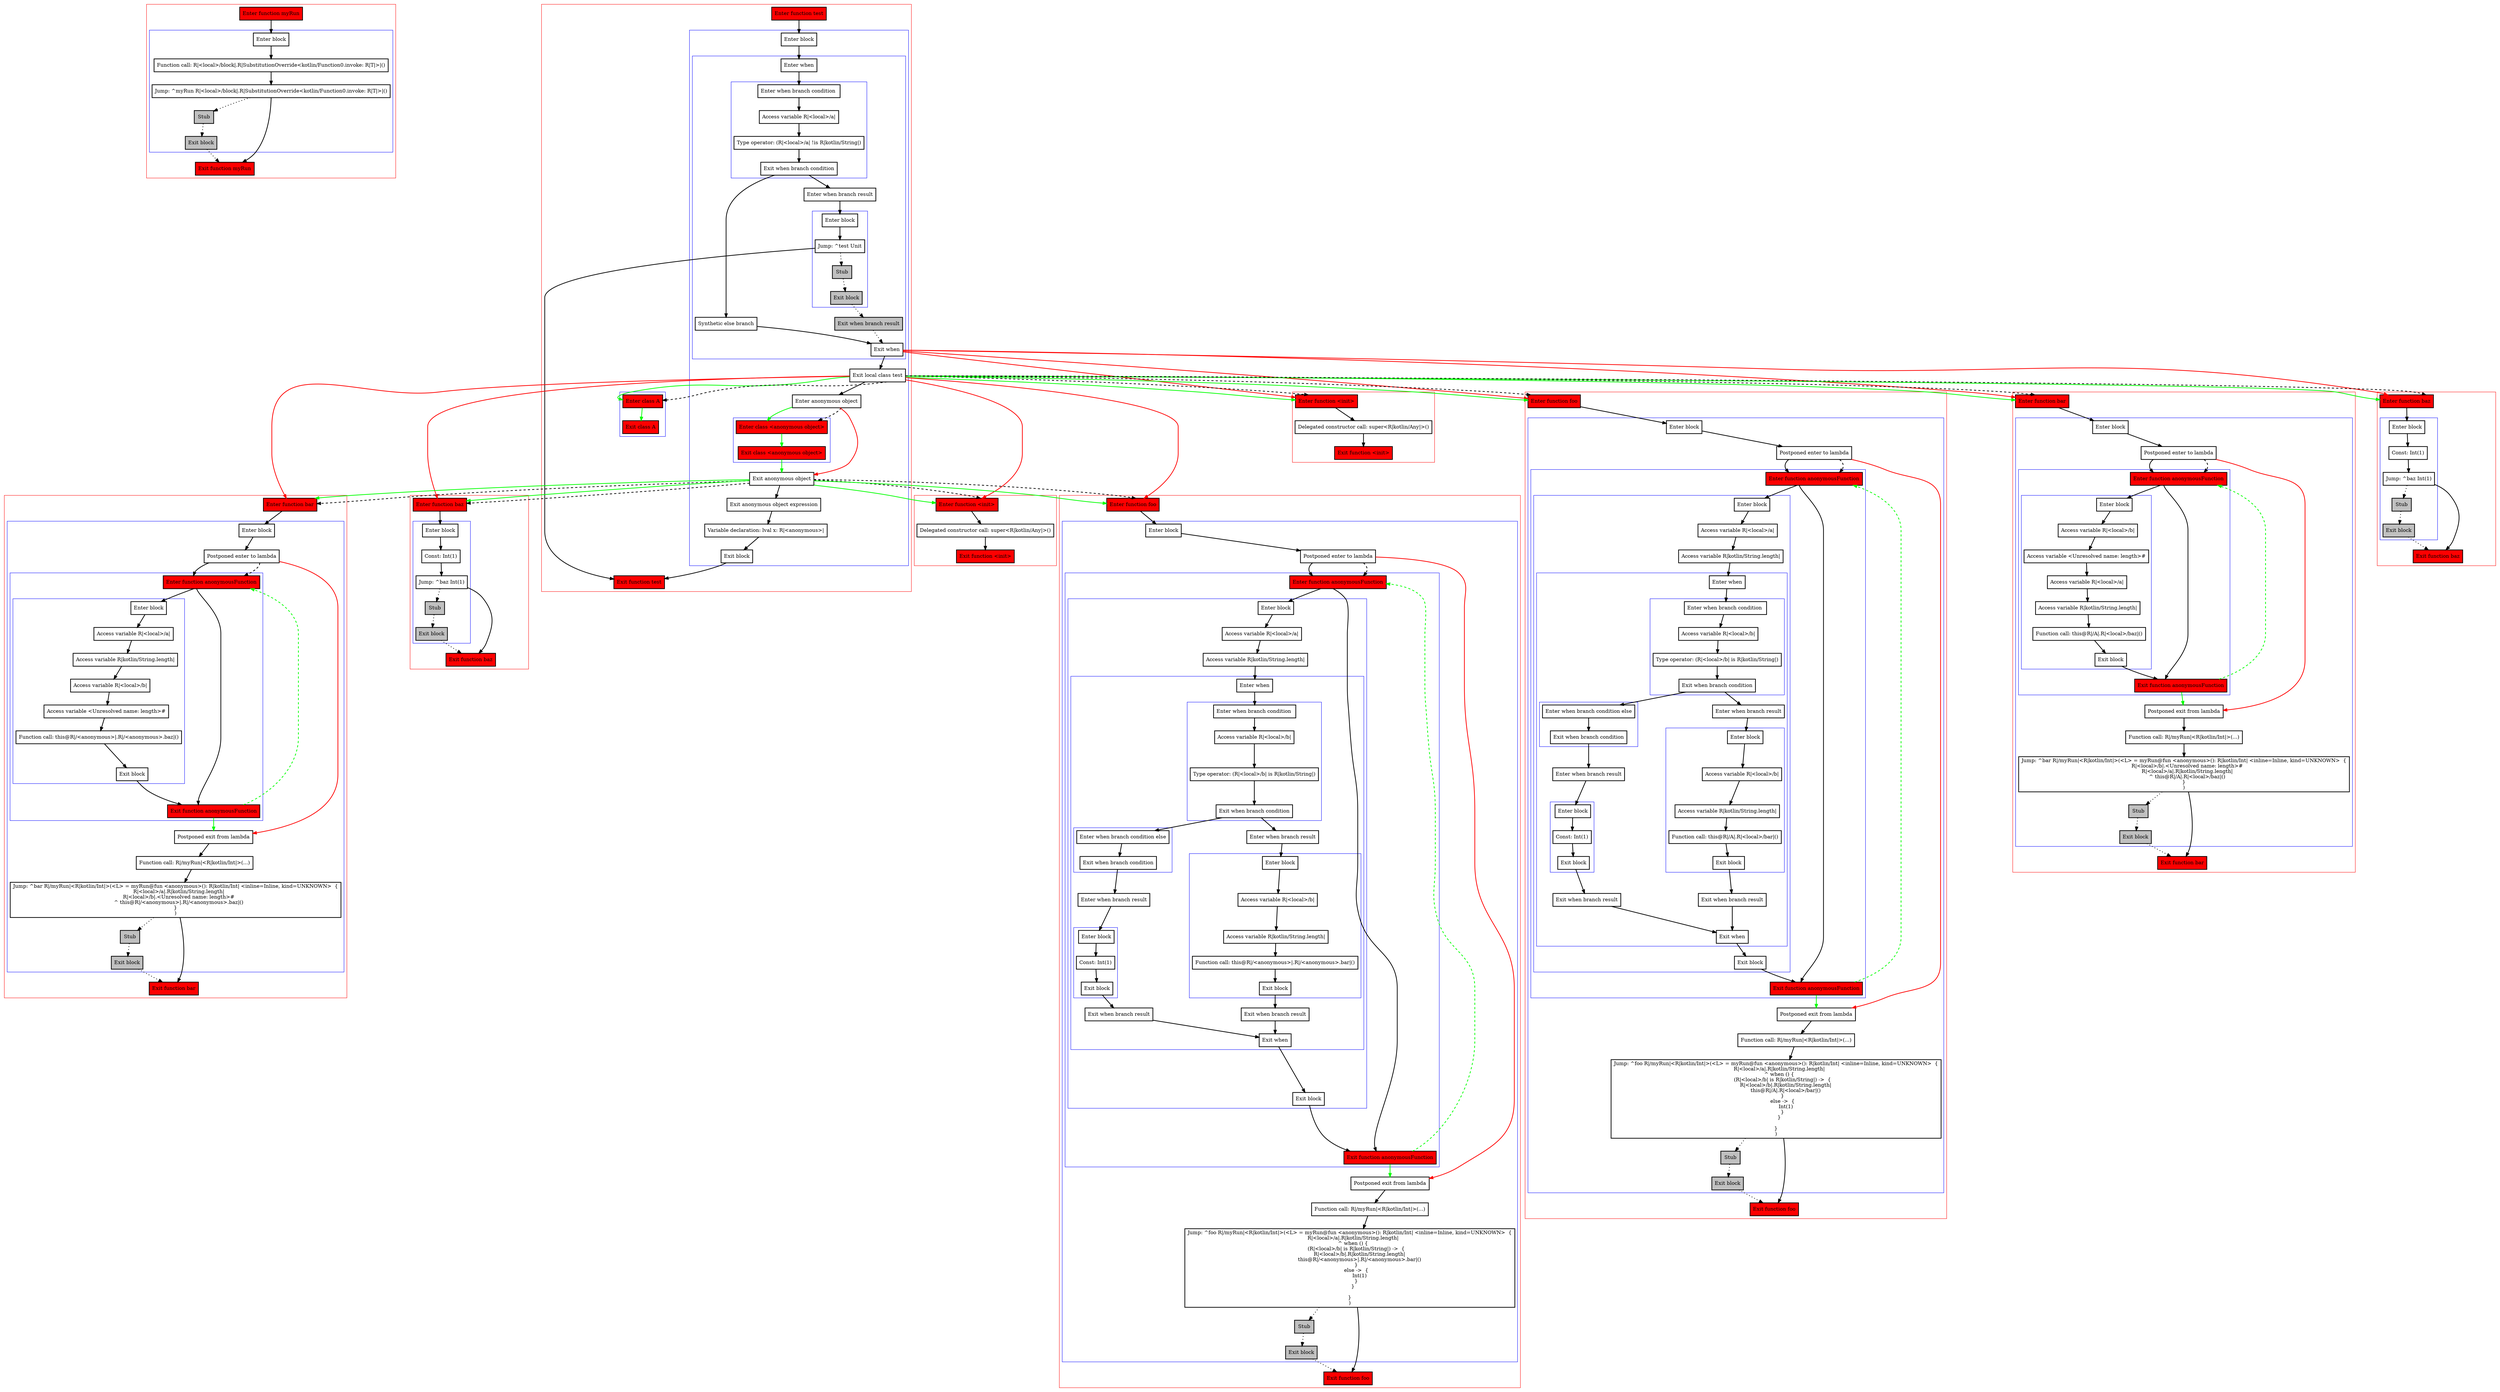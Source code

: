 digraph localClassesWithImplicit_kt {
    graph [nodesep=3]
    node [shape=box penwidth=2]
    edge [penwidth=2]

    subgraph cluster_0 {
        color=red
        0 [label="Enter function myRun" style="filled" fillcolor=red];
        subgraph cluster_1 {
            color=blue
            1 [label="Enter block"];
            2 [label="Function call: R|<local>/block|.R|SubstitutionOverride<kotlin/Function0.invoke: R|T|>|()"];
            3 [label="Jump: ^myRun R|<local>/block|.R|SubstitutionOverride<kotlin/Function0.invoke: R|T|>|()"];
            4 [label="Stub" style="filled" fillcolor=gray];
            5 [label="Exit block" style="filled" fillcolor=gray];
        }
        6 [label="Exit function myRun" style="filled" fillcolor=red];
    }
    0 -> {1};
    1 -> {2};
    2 -> {3};
    3 -> {6};
    3 -> {4} [style=dotted];
    4 -> {5} [style=dotted];
    5 -> {6} [style=dotted];

    subgraph cluster_2 {
        color=red
        7 [label="Enter function test" style="filled" fillcolor=red];
        subgraph cluster_3 {
            color=blue
            8 [label="Enter block"];
            subgraph cluster_4 {
                color=blue
                9 [label="Enter when"];
                subgraph cluster_5 {
                    color=blue
                    10 [label="Enter when branch condition "];
                    11 [label="Access variable R|<local>/a|"];
                    12 [label="Type operator: (R|<local>/a| !is R|kotlin/String|)"];
                    13 [label="Exit when branch condition"];
                }
                14 [label="Synthetic else branch"];
                15 [label="Enter when branch result"];
                subgraph cluster_6 {
                    color=blue
                    16 [label="Enter block"];
                    17 [label="Jump: ^test Unit"];
                    18 [label="Stub" style="filled" fillcolor=gray];
                    19 [label="Exit block" style="filled" fillcolor=gray];
                }
                20 [label="Exit when branch result" style="filled" fillcolor=gray];
                21 [label="Exit when"];
            }
            22 [label="Exit local class test"];
            23 [label="Enter anonymous object"];
            subgraph cluster_7 {
                color=blue
                31 [label="Enter class <anonymous object>" style="filled" fillcolor=red];
                32 [label="Exit class <anonymous object>" style="filled" fillcolor=red];
            }
            24 [label="Exit anonymous object"];
            25 [label="Exit anonymous object expression"];
            26 [label="Variable declaration: lval x: R|<anonymous>|"];
            27 [label="Exit block"];
        }
        subgraph cluster_8 {
            color=blue
            29 [label="Enter class A" style="filled" fillcolor=red];
            30 [label="Exit class A" style="filled" fillcolor=red];
        }
        28 [label="Exit function test" style="filled" fillcolor=red];
    }
    7 -> {8};
    8 -> {9};
    9 -> {10};
    10 -> {11};
    11 -> {12};
    12 -> {13};
    13 -> {15 14};
    14 -> {21};
    15 -> {16};
    16 -> {17};
    17 -> {28};
    17 -> {18} [style=dotted];
    18 -> {19} [style=dotted];
    19 -> {20} [style=dotted];
    20 -> {21} [style=dotted];
    21 -> {22};
    21 -> {33 36 71 89} [color=red];
    22 -> {23};
    22 -> {96 99 134 152} [color=red];
    22 -> {33 36 71 89 29} [color=green];
    22 -> {33 36 71 89 29} [style=dashed];
    23 -> {24} [color=red];
    23 -> {31} [color=green];
    23 -> {31} [style=dashed];
    24 -> {25};
    24 -> {96 99 134 152} [color=green];
    24 -> {96 99 134 152} [style=dashed];
    25 -> {26};
    26 -> {27};
    27 -> {28};
    29 -> {30} [color=green];
    31 -> {32} [color=green];
    32 -> {24} [color=green];

    subgraph cluster_9 {
        color=red
        33 [label="Enter function <init>" style="filled" fillcolor=red];
        34 [label="Delegated constructor call: super<R|kotlin/Any|>()"];
        35 [label="Exit function <init>" style="filled" fillcolor=red];
    }
    33 -> {34};
    34 -> {35};

    subgraph cluster_10 {
        color=red
        36 [label="Enter function foo" style="filled" fillcolor=red];
        subgraph cluster_11 {
            color=blue
            37 [label="Enter block"];
            38 [label="Postponed enter to lambda"];
            subgraph cluster_12 {
                color=blue
                45 [label="Enter function anonymousFunction" style="filled" fillcolor=red];
                subgraph cluster_13 {
                    color=blue
                    46 [label="Enter block"];
                    47 [label="Access variable R|<local>/a|"];
                    48 [label="Access variable R|kotlin/String.length|"];
                    subgraph cluster_14 {
                        color=blue
                        49 [label="Enter when"];
                        subgraph cluster_15 {
                            color=blue
                            50 [label="Enter when branch condition "];
                            51 [label="Access variable R|<local>/b|"];
                            52 [label="Type operator: (R|<local>/b| is R|kotlin/String|)"];
                            53 [label="Exit when branch condition"];
                        }
                        subgraph cluster_16 {
                            color=blue
                            54 [label="Enter when branch condition else"];
                            55 [label="Exit when branch condition"];
                        }
                        56 [label="Enter when branch result"];
                        subgraph cluster_17 {
                            color=blue
                            57 [label="Enter block"];
                            58 [label="Const: Int(1)"];
                            59 [label="Exit block"];
                        }
                        60 [label="Exit when branch result"];
                        61 [label="Enter when branch result"];
                        subgraph cluster_18 {
                            color=blue
                            62 [label="Enter block"];
                            63 [label="Access variable R|<local>/b|"];
                            64 [label="Access variable R|kotlin/String.length|"];
                            65 [label="Function call: this@R|/A|.R|<local>/bar|()"];
                            66 [label="Exit block"];
                        }
                        67 [label="Exit when branch result"];
                        68 [label="Exit when"];
                    }
                    69 [label="Exit block"];
                }
                70 [label="Exit function anonymousFunction" style="filled" fillcolor=red];
            }
            39 [label="Postponed exit from lambda"];
            40 [label="Function call: R|/myRun|<R|kotlin/Int|>(...)"];
            41 [label="Jump: ^foo R|/myRun|<R|kotlin/Int|>(<L> = myRun@fun <anonymous>(): R|kotlin/Int| <inline=Inline, kind=UNKNOWN>  {
    R|<local>/a|.R|kotlin/String.length|
    ^ when () {
        (R|<local>/b| is R|kotlin/String|) ->  {
            R|<local>/b|.R|kotlin/String.length|
            this@R|/A|.R|<local>/bar|()
        }
        else ->  {
            Int(1)
        }
    }

}
)"];
            42 [label="Stub" style="filled" fillcolor=gray];
            43 [label="Exit block" style="filled" fillcolor=gray];
        }
        44 [label="Exit function foo" style="filled" fillcolor=red];
    }
    36 -> {37};
    37 -> {38};
    38 -> {45};
    38 -> {39} [color=red];
    38 -> {45} [style=dashed];
    39 -> {40};
    40 -> {41};
    41 -> {44};
    41 -> {42} [style=dotted];
    42 -> {43} [style=dotted];
    43 -> {44} [style=dotted];
    45 -> {70 46};
    46 -> {47};
    47 -> {48};
    48 -> {49};
    49 -> {50};
    50 -> {51};
    51 -> {52};
    52 -> {53};
    53 -> {61 54};
    54 -> {55};
    55 -> {56};
    56 -> {57};
    57 -> {58};
    58 -> {59};
    59 -> {60};
    60 -> {68};
    61 -> {62};
    62 -> {63};
    63 -> {64};
    64 -> {65};
    65 -> {66};
    66 -> {67};
    67 -> {68};
    68 -> {69};
    69 -> {70};
    70 -> {39} [color=green];
    70 -> {45} [color=green style=dashed];

    subgraph cluster_19 {
        color=red
        71 [label="Enter function bar" style="filled" fillcolor=red];
        subgraph cluster_20 {
            color=blue
            72 [label="Enter block"];
            73 [label="Postponed enter to lambda"];
            subgraph cluster_21 {
                color=blue
                80 [label="Enter function anonymousFunction" style="filled" fillcolor=red];
                subgraph cluster_22 {
                    color=blue
                    81 [label="Enter block"];
                    82 [label="Access variable R|<local>/b|"];
                    83 [label="Access variable <Unresolved name: length>#"];
                    84 [label="Access variable R|<local>/a|"];
                    85 [label="Access variable R|kotlin/String.length|"];
                    86 [label="Function call: this@R|/A|.R|<local>/baz|()"];
                    87 [label="Exit block"];
                }
                88 [label="Exit function anonymousFunction" style="filled" fillcolor=red];
            }
            74 [label="Postponed exit from lambda"];
            75 [label="Function call: R|/myRun|<R|kotlin/Int|>(...)"];
            76 [label="Jump: ^bar R|/myRun|<R|kotlin/Int|>(<L> = myRun@fun <anonymous>(): R|kotlin/Int| <inline=Inline, kind=UNKNOWN>  {
    R|<local>/b|.<Unresolved name: length>#
    R|<local>/a|.R|kotlin/String.length|
    ^ this@R|/A|.R|<local>/baz|()
}
)"];
            77 [label="Stub" style="filled" fillcolor=gray];
            78 [label="Exit block" style="filled" fillcolor=gray];
        }
        79 [label="Exit function bar" style="filled" fillcolor=red];
    }
    71 -> {72};
    72 -> {73};
    73 -> {80};
    73 -> {74} [color=red];
    73 -> {80} [style=dashed];
    74 -> {75};
    75 -> {76};
    76 -> {79};
    76 -> {77} [style=dotted];
    77 -> {78} [style=dotted];
    78 -> {79} [style=dotted];
    80 -> {88 81};
    81 -> {82};
    82 -> {83};
    83 -> {84};
    84 -> {85};
    85 -> {86};
    86 -> {87};
    87 -> {88};
    88 -> {74} [color=green];
    88 -> {80} [color=green style=dashed];

    subgraph cluster_23 {
        color=red
        89 [label="Enter function baz" style="filled" fillcolor=red];
        subgraph cluster_24 {
            color=blue
            90 [label="Enter block"];
            91 [label="Const: Int(1)"];
            92 [label="Jump: ^baz Int(1)"];
            93 [label="Stub" style="filled" fillcolor=gray];
            94 [label="Exit block" style="filled" fillcolor=gray];
        }
        95 [label="Exit function baz" style="filled" fillcolor=red];
    }
    89 -> {90};
    90 -> {91};
    91 -> {92};
    92 -> {95};
    92 -> {93} [style=dotted];
    93 -> {94} [style=dotted];
    94 -> {95} [style=dotted];

    subgraph cluster_25 {
        color=red
        96 [label="Enter function <init>" style="filled" fillcolor=red];
        97 [label="Delegated constructor call: super<R|kotlin/Any|>()"];
        98 [label="Exit function <init>" style="filled" fillcolor=red];
    }
    96 -> {97};
    97 -> {98};

    subgraph cluster_26 {
        color=red
        99 [label="Enter function foo" style="filled" fillcolor=red];
        subgraph cluster_27 {
            color=blue
            100 [label="Enter block"];
            101 [label="Postponed enter to lambda"];
            subgraph cluster_28 {
                color=blue
                108 [label="Enter function anonymousFunction" style="filled" fillcolor=red];
                subgraph cluster_29 {
                    color=blue
                    109 [label="Enter block"];
                    110 [label="Access variable R|<local>/a|"];
                    111 [label="Access variable R|kotlin/String.length|"];
                    subgraph cluster_30 {
                        color=blue
                        112 [label="Enter when"];
                        subgraph cluster_31 {
                            color=blue
                            113 [label="Enter when branch condition "];
                            114 [label="Access variable R|<local>/b|"];
                            115 [label="Type operator: (R|<local>/b| is R|kotlin/String|)"];
                            116 [label="Exit when branch condition"];
                        }
                        subgraph cluster_32 {
                            color=blue
                            117 [label="Enter when branch condition else"];
                            118 [label="Exit when branch condition"];
                        }
                        119 [label="Enter when branch result"];
                        subgraph cluster_33 {
                            color=blue
                            120 [label="Enter block"];
                            121 [label="Const: Int(1)"];
                            122 [label="Exit block"];
                        }
                        123 [label="Exit when branch result"];
                        124 [label="Enter when branch result"];
                        subgraph cluster_34 {
                            color=blue
                            125 [label="Enter block"];
                            126 [label="Access variable R|<local>/b|"];
                            127 [label="Access variable R|kotlin/String.length|"];
                            128 [label="Function call: this@R|/<anonymous>|.R|/<anonymous>.bar|()"];
                            129 [label="Exit block"];
                        }
                        130 [label="Exit when branch result"];
                        131 [label="Exit when"];
                    }
                    132 [label="Exit block"];
                }
                133 [label="Exit function anonymousFunction" style="filled" fillcolor=red];
            }
            102 [label="Postponed exit from lambda"];
            103 [label="Function call: R|/myRun|<R|kotlin/Int|>(...)"];
            104 [label="Jump: ^foo R|/myRun|<R|kotlin/Int|>(<L> = myRun@fun <anonymous>(): R|kotlin/Int| <inline=Inline, kind=UNKNOWN>  {
    R|<local>/a|.R|kotlin/String.length|
    ^ when () {
        (R|<local>/b| is R|kotlin/String|) ->  {
            R|<local>/b|.R|kotlin/String.length|
            this@R|/<anonymous>|.R|/<anonymous>.bar|()
        }
        else ->  {
            Int(1)
        }
    }

}
)"];
            105 [label="Stub" style="filled" fillcolor=gray];
            106 [label="Exit block" style="filled" fillcolor=gray];
        }
        107 [label="Exit function foo" style="filled" fillcolor=red];
    }
    99 -> {100};
    100 -> {101};
    101 -> {108};
    101 -> {102} [color=red];
    101 -> {108} [style=dashed];
    102 -> {103};
    103 -> {104};
    104 -> {107};
    104 -> {105} [style=dotted];
    105 -> {106} [style=dotted];
    106 -> {107} [style=dotted];
    108 -> {133 109};
    109 -> {110};
    110 -> {111};
    111 -> {112};
    112 -> {113};
    113 -> {114};
    114 -> {115};
    115 -> {116};
    116 -> {124 117};
    117 -> {118};
    118 -> {119};
    119 -> {120};
    120 -> {121};
    121 -> {122};
    122 -> {123};
    123 -> {131};
    124 -> {125};
    125 -> {126};
    126 -> {127};
    127 -> {128};
    128 -> {129};
    129 -> {130};
    130 -> {131};
    131 -> {132};
    132 -> {133};
    133 -> {102} [color=green];
    133 -> {108} [color=green style=dashed];

    subgraph cluster_35 {
        color=red
        134 [label="Enter function bar" style="filled" fillcolor=red];
        subgraph cluster_36 {
            color=blue
            135 [label="Enter block"];
            136 [label="Postponed enter to lambda"];
            subgraph cluster_37 {
                color=blue
                143 [label="Enter function anonymousFunction" style="filled" fillcolor=red];
                subgraph cluster_38 {
                    color=blue
                    144 [label="Enter block"];
                    145 [label="Access variable R|<local>/a|"];
                    146 [label="Access variable R|kotlin/String.length|"];
                    147 [label="Access variable R|<local>/b|"];
                    148 [label="Access variable <Unresolved name: length>#"];
                    149 [label="Function call: this@R|/<anonymous>|.R|/<anonymous>.baz|()"];
                    150 [label="Exit block"];
                }
                151 [label="Exit function anonymousFunction" style="filled" fillcolor=red];
            }
            137 [label="Postponed exit from lambda"];
            138 [label="Function call: R|/myRun|<R|kotlin/Int|>(...)"];
            139 [label="Jump: ^bar R|/myRun|<R|kotlin/Int|>(<L> = myRun@fun <anonymous>(): R|kotlin/Int| <inline=Inline, kind=UNKNOWN>  {
    R|<local>/a|.R|kotlin/String.length|
    R|<local>/b|.<Unresolved name: length>#
    ^ this@R|/<anonymous>|.R|/<anonymous>.baz|()
}
)"];
            140 [label="Stub" style="filled" fillcolor=gray];
            141 [label="Exit block" style="filled" fillcolor=gray];
        }
        142 [label="Exit function bar" style="filled" fillcolor=red];
    }
    134 -> {135};
    135 -> {136};
    136 -> {143};
    136 -> {137} [color=red];
    136 -> {143} [style=dashed];
    137 -> {138};
    138 -> {139};
    139 -> {142};
    139 -> {140} [style=dotted];
    140 -> {141} [style=dotted];
    141 -> {142} [style=dotted];
    143 -> {151 144};
    144 -> {145};
    145 -> {146};
    146 -> {147};
    147 -> {148};
    148 -> {149};
    149 -> {150};
    150 -> {151};
    151 -> {137} [color=green];
    151 -> {143} [color=green style=dashed];

    subgraph cluster_39 {
        color=red
        152 [label="Enter function baz" style="filled" fillcolor=red];
        subgraph cluster_40 {
            color=blue
            153 [label="Enter block"];
            154 [label="Const: Int(1)"];
            155 [label="Jump: ^baz Int(1)"];
            156 [label="Stub" style="filled" fillcolor=gray];
            157 [label="Exit block" style="filled" fillcolor=gray];
        }
        158 [label="Exit function baz" style="filled" fillcolor=red];
    }
    152 -> {153};
    153 -> {154};
    154 -> {155};
    155 -> {158};
    155 -> {156} [style=dotted];
    156 -> {157} [style=dotted];
    157 -> {158} [style=dotted];

}
